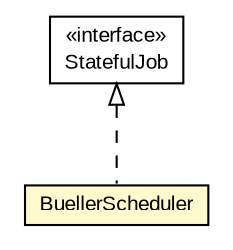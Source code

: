 #!/usr/local/bin/dot
#
# Class diagram 
# Generated by UMLGraph version R5_6-24-gf6e263 (http://www.umlgraph.org/)
#

digraph G {
	edge [fontname="arial",fontsize=10,labelfontname="arial",labelfontsize=10];
	node [fontname="arial",fontsize=10,shape=plaintext];
	nodesep=0.25;
	ranksep=0.5;
	// org.miloss.fgsms.auxsrv.BuellerScheduler
	c200728 [label=<<table title="org.miloss.fgsms.auxsrv.BuellerScheduler" border="0" cellborder="1" cellspacing="0" cellpadding="2" port="p" bgcolor="lemonChiffon" href="./BuellerScheduler.html">
		<tr><td><table border="0" cellspacing="0" cellpadding="1">
<tr><td align="center" balign="center"> BuellerScheduler </td></tr>
		</table></td></tr>
		</table>>, URL="./BuellerScheduler.html", fontname="arial", fontcolor="black", fontsize=10.0];
	//org.miloss.fgsms.auxsrv.BuellerScheduler implements org.quartz.StatefulJob
	c200804:p -> c200728:p [dir=back,arrowtail=empty,style=dashed];
	// org.quartz.StatefulJob
	c200804 [label=<<table title="org.quartz.StatefulJob" border="0" cellborder="1" cellspacing="0" cellpadding="2" port="p" href="http://java.sun.com/j2se/1.4.2/docs/api/org/quartz/StatefulJob.html">
		<tr><td><table border="0" cellspacing="0" cellpadding="1">
<tr><td align="center" balign="center"> &#171;interface&#187; </td></tr>
<tr><td align="center" balign="center"> StatefulJob </td></tr>
		</table></td></tr>
		</table>>, URL="http://java.sun.com/j2se/1.4.2/docs/api/org/quartz/StatefulJob.html", fontname="arial", fontcolor="black", fontsize=10.0];
}

